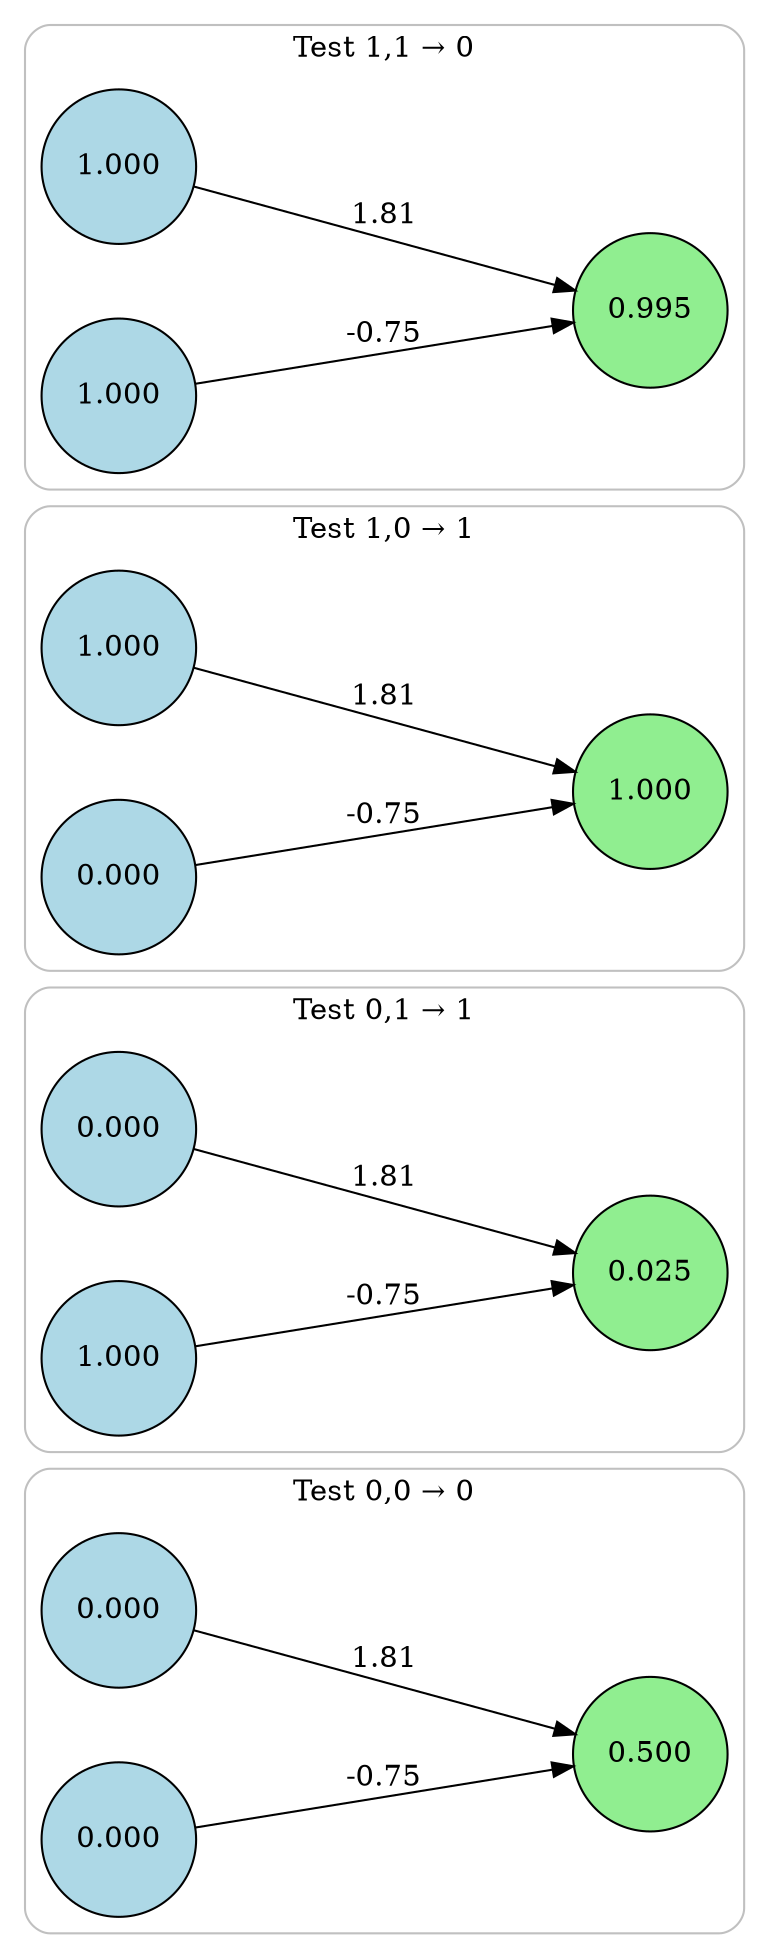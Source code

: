 digraph neat {
  compound=true;
  rankdir=LR;
  node [shape=circle];
  ranksep=2.0;
  nodesep=0.5;
  subgraph cluster_0 {
    label="Test 0,0 → 0";
    style=rounded;
    color=gray;
    node0_0 [label="0.000", style=filled, fillcolor=lightblue];
    node1_0 [label="0.000", style=filled, fillcolor=lightblue];
    node2_0 [label="0.500", style=filled, fillcolor=lightgreen];
    node0_0 -> node2_0 [label="1.81"];
    node1_0 -> node2_0 [label="-0.75"];
  }
  subgraph cluster_1 {
    label="Test 0,1 → 1";
    style=rounded;
    color=gray;
    node0_1 [label="0.000", style=filled, fillcolor=lightblue];
    node1_1 [label="1.000", style=filled, fillcolor=lightblue];
    node2_1 [label="0.025", style=filled, fillcolor=lightgreen];
    node0_1 -> node2_1 [label="1.81"];
    node1_1 -> node2_1 [label="-0.75"];
  }
  subgraph cluster_2 {
    label="Test 1,0 → 1";
    style=rounded;
    color=gray;
    node0_2 [label="1.000", style=filled, fillcolor=lightblue];
    node1_2 [label="0.000", style=filled, fillcolor=lightblue];
    node2_2 [label="1.000", style=filled, fillcolor=lightgreen];
    node0_2 -> node2_2 [label="1.81"];
    node1_2 -> node2_2 [label="-0.75"];
  }
  subgraph cluster_3 {
    label="Test 1,1 → 0";
    style=rounded;
    color=gray;
    node0_3 [label="1.000", style=filled, fillcolor=lightblue];
    node1_3 [label="1.000", style=filled, fillcolor=lightblue];
    node2_3 [label="0.995", style=filled, fillcolor=lightgreen];
    node0_3 -> node2_3 [label="1.81"];
    node1_3 -> node2_3 [label="-0.75"];
  }
}
